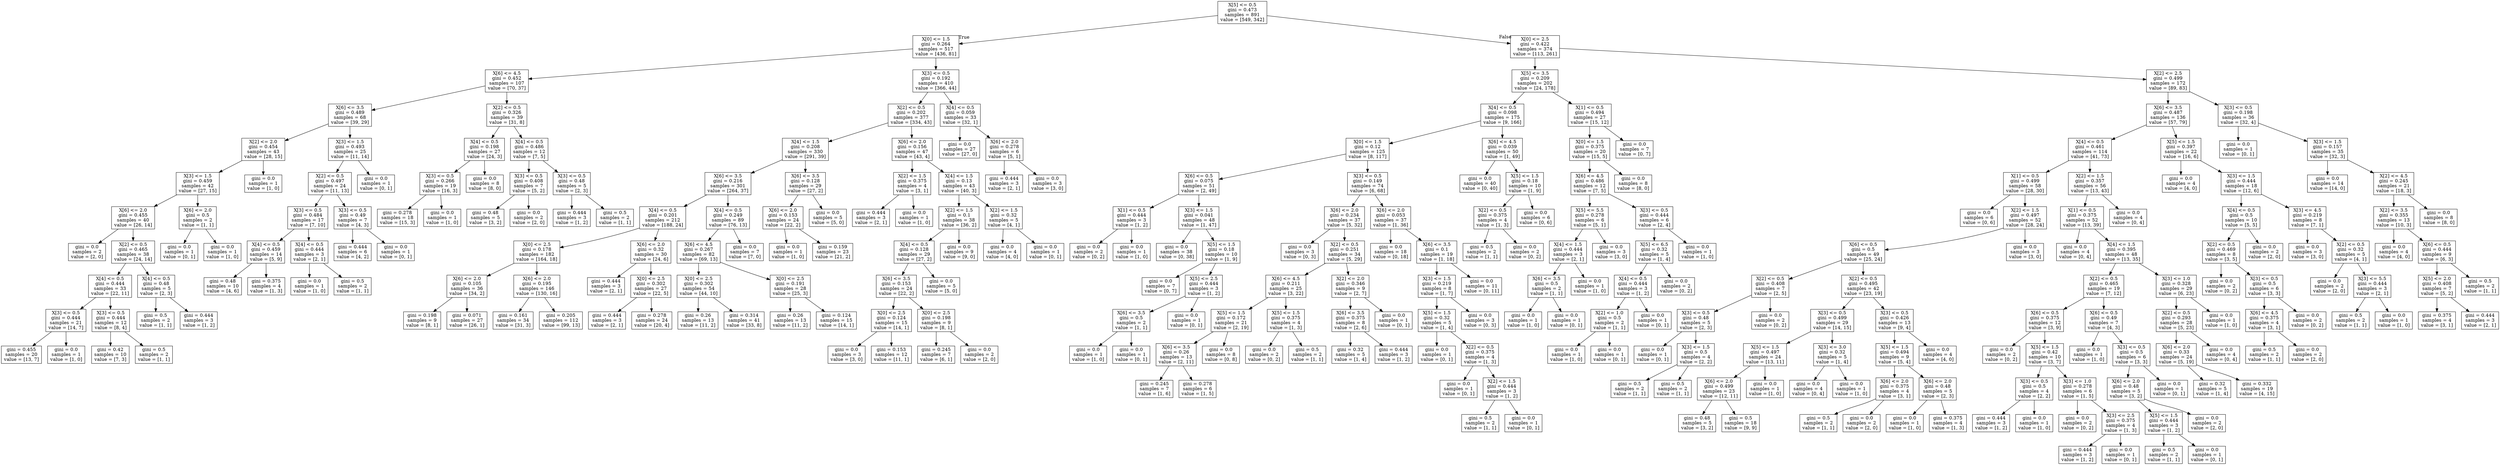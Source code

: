 digraph Tree {
node [shape=box] ;
0 [label="X[5] <= 0.5\ngini = 0.473\nsamples = 891\nvalue = [549, 342]"] ;
1 [label="X[0] <= 1.5\ngini = 0.264\nsamples = 517\nvalue = [436, 81]"] ;
0 -> 1 [labeldistance=2.5, labelangle=45, headlabel="True"] ;
2 [label="X[6] <= 4.5\ngini = 0.452\nsamples = 107\nvalue = [70, 37]"] ;
1 -> 2 ;
3 [label="X[6] <= 3.5\ngini = 0.489\nsamples = 68\nvalue = [39, 29]"] ;
2 -> 3 ;
4 [label="X[2] <= 2.0\ngini = 0.454\nsamples = 43\nvalue = [28, 15]"] ;
3 -> 4 ;
5 [label="X[3] <= 1.5\ngini = 0.459\nsamples = 42\nvalue = [27, 15]"] ;
4 -> 5 ;
6 [label="X[6] <= 2.0\ngini = 0.455\nsamples = 40\nvalue = [26, 14]"] ;
5 -> 6 ;
7 [label="gini = 0.0\nsamples = 2\nvalue = [2, 0]"] ;
6 -> 7 ;
8 [label="X[2] <= 0.5\ngini = 0.465\nsamples = 38\nvalue = [24, 14]"] ;
6 -> 8 ;
9 [label="X[4] <= 0.5\ngini = 0.444\nsamples = 33\nvalue = [22, 11]"] ;
8 -> 9 ;
10 [label="X[3] <= 0.5\ngini = 0.444\nsamples = 21\nvalue = [14, 7]"] ;
9 -> 10 ;
11 [label="gini = 0.455\nsamples = 20\nvalue = [13, 7]"] ;
10 -> 11 ;
12 [label="gini = 0.0\nsamples = 1\nvalue = [1, 0]"] ;
10 -> 12 ;
13 [label="X[3] <= 0.5\ngini = 0.444\nsamples = 12\nvalue = [8, 4]"] ;
9 -> 13 ;
14 [label="gini = 0.42\nsamples = 10\nvalue = [7, 3]"] ;
13 -> 14 ;
15 [label="gini = 0.5\nsamples = 2\nvalue = [1, 1]"] ;
13 -> 15 ;
16 [label="X[4] <= 0.5\ngini = 0.48\nsamples = 5\nvalue = [2, 3]"] ;
8 -> 16 ;
17 [label="gini = 0.5\nsamples = 2\nvalue = [1, 1]"] ;
16 -> 17 ;
18 [label="gini = 0.444\nsamples = 3\nvalue = [1, 2]"] ;
16 -> 18 ;
19 [label="X[6] <= 2.0\ngini = 0.5\nsamples = 2\nvalue = [1, 1]"] ;
5 -> 19 ;
20 [label="gini = 0.0\nsamples = 1\nvalue = [0, 1]"] ;
19 -> 20 ;
21 [label="gini = 0.0\nsamples = 1\nvalue = [1, 0]"] ;
19 -> 21 ;
22 [label="gini = 0.0\nsamples = 1\nvalue = [1, 0]"] ;
4 -> 22 ;
23 [label="X[3] <= 1.5\ngini = 0.493\nsamples = 25\nvalue = [11, 14]"] ;
3 -> 23 ;
24 [label="X[2] <= 0.5\ngini = 0.497\nsamples = 24\nvalue = [11, 13]"] ;
23 -> 24 ;
25 [label="X[3] <= 0.5\ngini = 0.484\nsamples = 17\nvalue = [7, 10]"] ;
24 -> 25 ;
26 [label="X[4] <= 0.5\ngini = 0.459\nsamples = 14\nvalue = [5, 9]"] ;
25 -> 26 ;
27 [label="gini = 0.48\nsamples = 10\nvalue = [4, 6]"] ;
26 -> 27 ;
28 [label="gini = 0.375\nsamples = 4\nvalue = [1, 3]"] ;
26 -> 28 ;
29 [label="X[4] <= 0.5\ngini = 0.444\nsamples = 3\nvalue = [2, 1]"] ;
25 -> 29 ;
30 [label="gini = 0.0\nsamples = 1\nvalue = [1, 0]"] ;
29 -> 30 ;
31 [label="gini = 0.5\nsamples = 2\nvalue = [1, 1]"] ;
29 -> 31 ;
32 [label="X[3] <= 0.5\ngini = 0.49\nsamples = 7\nvalue = [4, 3]"] ;
24 -> 32 ;
33 [label="gini = 0.444\nsamples = 6\nvalue = [4, 2]"] ;
32 -> 33 ;
34 [label="gini = 0.0\nsamples = 1\nvalue = [0, 1]"] ;
32 -> 34 ;
35 [label="gini = 0.0\nsamples = 1\nvalue = [0, 1]"] ;
23 -> 35 ;
36 [label="X[2] <= 0.5\ngini = 0.326\nsamples = 39\nvalue = [31, 8]"] ;
2 -> 36 ;
37 [label="X[4] <= 0.5\ngini = 0.198\nsamples = 27\nvalue = [24, 3]"] ;
36 -> 37 ;
38 [label="X[3] <= 0.5\ngini = 0.266\nsamples = 19\nvalue = [16, 3]"] ;
37 -> 38 ;
39 [label="gini = 0.278\nsamples = 18\nvalue = [15, 3]"] ;
38 -> 39 ;
40 [label="gini = 0.0\nsamples = 1\nvalue = [1, 0]"] ;
38 -> 40 ;
41 [label="gini = 0.0\nsamples = 8\nvalue = [8, 0]"] ;
37 -> 41 ;
42 [label="X[4] <= 0.5\ngini = 0.486\nsamples = 12\nvalue = [7, 5]"] ;
36 -> 42 ;
43 [label="X[3] <= 0.5\ngini = 0.408\nsamples = 7\nvalue = [5, 2]"] ;
42 -> 43 ;
44 [label="gini = 0.48\nsamples = 5\nvalue = [3, 2]"] ;
43 -> 44 ;
45 [label="gini = 0.0\nsamples = 2\nvalue = [2, 0]"] ;
43 -> 45 ;
46 [label="X[3] <= 0.5\ngini = 0.48\nsamples = 5\nvalue = [2, 3]"] ;
42 -> 46 ;
47 [label="gini = 0.444\nsamples = 3\nvalue = [1, 2]"] ;
46 -> 47 ;
48 [label="gini = 0.5\nsamples = 2\nvalue = [1, 1]"] ;
46 -> 48 ;
49 [label="X[3] <= 0.5\ngini = 0.192\nsamples = 410\nvalue = [366, 44]"] ;
1 -> 49 ;
50 [label="X[2] <= 0.5\ngini = 0.202\nsamples = 377\nvalue = [334, 43]"] ;
49 -> 50 ;
51 [label="X[4] <= 1.5\ngini = 0.208\nsamples = 330\nvalue = [291, 39]"] ;
50 -> 51 ;
52 [label="X[6] <= 3.5\ngini = 0.216\nsamples = 301\nvalue = [264, 37]"] ;
51 -> 52 ;
53 [label="X[4] <= 0.5\ngini = 0.201\nsamples = 212\nvalue = [188, 24]"] ;
52 -> 53 ;
54 [label="X[0] <= 2.5\ngini = 0.178\nsamples = 182\nvalue = [164, 18]"] ;
53 -> 54 ;
55 [label="X[6] <= 2.0\ngini = 0.105\nsamples = 36\nvalue = [34, 2]"] ;
54 -> 55 ;
56 [label="gini = 0.198\nsamples = 9\nvalue = [8, 1]"] ;
55 -> 56 ;
57 [label="gini = 0.071\nsamples = 27\nvalue = [26, 1]"] ;
55 -> 57 ;
58 [label="X[6] <= 2.0\ngini = 0.195\nsamples = 146\nvalue = [130, 16]"] ;
54 -> 58 ;
59 [label="gini = 0.161\nsamples = 34\nvalue = [31, 3]"] ;
58 -> 59 ;
60 [label="gini = 0.205\nsamples = 112\nvalue = [99, 13]"] ;
58 -> 60 ;
61 [label="X[6] <= 2.0\ngini = 0.32\nsamples = 30\nvalue = [24, 6]"] ;
53 -> 61 ;
62 [label="gini = 0.444\nsamples = 3\nvalue = [2, 1]"] ;
61 -> 62 ;
63 [label="X[0] <= 2.5\ngini = 0.302\nsamples = 27\nvalue = [22, 5]"] ;
61 -> 63 ;
64 [label="gini = 0.444\nsamples = 3\nvalue = [2, 1]"] ;
63 -> 64 ;
65 [label="gini = 0.278\nsamples = 24\nvalue = [20, 4]"] ;
63 -> 65 ;
66 [label="X[4] <= 0.5\ngini = 0.249\nsamples = 89\nvalue = [76, 13]"] ;
52 -> 66 ;
67 [label="X[6] <= 4.5\ngini = 0.267\nsamples = 82\nvalue = [69, 13]"] ;
66 -> 67 ;
68 [label="X[0] <= 2.5\ngini = 0.302\nsamples = 54\nvalue = [44, 10]"] ;
67 -> 68 ;
69 [label="gini = 0.26\nsamples = 13\nvalue = [11, 2]"] ;
68 -> 69 ;
70 [label="gini = 0.314\nsamples = 41\nvalue = [33, 8]"] ;
68 -> 70 ;
71 [label="X[0] <= 2.5\ngini = 0.191\nsamples = 28\nvalue = [25, 3]"] ;
67 -> 71 ;
72 [label="gini = 0.26\nsamples = 13\nvalue = [11, 2]"] ;
71 -> 72 ;
73 [label="gini = 0.124\nsamples = 15\nvalue = [14, 1]"] ;
71 -> 73 ;
74 [label="gini = 0.0\nsamples = 7\nvalue = [7, 0]"] ;
66 -> 74 ;
75 [label="X[6] <= 3.5\ngini = 0.128\nsamples = 29\nvalue = [27, 2]"] ;
51 -> 75 ;
76 [label="X[6] <= 2.0\ngini = 0.153\nsamples = 24\nvalue = [22, 2]"] ;
75 -> 76 ;
77 [label="gini = 0.0\nsamples = 1\nvalue = [1, 0]"] ;
76 -> 77 ;
78 [label="gini = 0.159\nsamples = 23\nvalue = [21, 2]"] ;
76 -> 78 ;
79 [label="gini = 0.0\nsamples = 5\nvalue = [5, 0]"] ;
75 -> 79 ;
80 [label="X[6] <= 2.0\ngini = 0.156\nsamples = 47\nvalue = [43, 4]"] ;
50 -> 80 ;
81 [label="X[2] <= 1.5\ngini = 0.375\nsamples = 4\nvalue = [3, 1]"] ;
80 -> 81 ;
82 [label="gini = 0.444\nsamples = 3\nvalue = [2, 1]"] ;
81 -> 82 ;
83 [label="gini = 0.0\nsamples = 1\nvalue = [1, 0]"] ;
81 -> 83 ;
84 [label="X[4] <= 1.5\ngini = 0.13\nsamples = 43\nvalue = [40, 3]"] ;
80 -> 84 ;
85 [label="X[2] <= 1.5\ngini = 0.1\nsamples = 38\nvalue = [36, 2]"] ;
84 -> 85 ;
86 [label="X[4] <= 0.5\ngini = 0.128\nsamples = 29\nvalue = [27, 2]"] ;
85 -> 86 ;
87 [label="X[6] <= 3.5\ngini = 0.153\nsamples = 24\nvalue = [22, 2]"] ;
86 -> 87 ;
88 [label="X[0] <= 2.5\ngini = 0.124\nsamples = 15\nvalue = [14, 1]"] ;
87 -> 88 ;
89 [label="gini = 0.0\nsamples = 3\nvalue = [3, 0]"] ;
88 -> 89 ;
90 [label="gini = 0.153\nsamples = 12\nvalue = [11, 1]"] ;
88 -> 90 ;
91 [label="X[0] <= 2.5\ngini = 0.198\nsamples = 9\nvalue = [8, 1]"] ;
87 -> 91 ;
92 [label="gini = 0.245\nsamples = 7\nvalue = [6, 1]"] ;
91 -> 92 ;
93 [label="gini = 0.0\nsamples = 2\nvalue = [2, 0]"] ;
91 -> 93 ;
94 [label="gini = 0.0\nsamples = 5\nvalue = [5, 0]"] ;
86 -> 94 ;
95 [label="gini = 0.0\nsamples = 9\nvalue = [9, 0]"] ;
85 -> 95 ;
96 [label="X[2] <= 1.5\ngini = 0.32\nsamples = 5\nvalue = [4, 1]"] ;
84 -> 96 ;
97 [label="gini = 0.0\nsamples = 4\nvalue = [4, 0]"] ;
96 -> 97 ;
98 [label="gini = 0.0\nsamples = 1\nvalue = [0, 1]"] ;
96 -> 98 ;
99 [label="X[4] <= 0.5\ngini = 0.059\nsamples = 33\nvalue = [32, 1]"] ;
49 -> 99 ;
100 [label="gini = 0.0\nsamples = 27\nvalue = [27, 0]"] ;
99 -> 100 ;
101 [label="X[6] <= 2.0\ngini = 0.278\nsamples = 6\nvalue = [5, 1]"] ;
99 -> 101 ;
102 [label="gini = 0.444\nsamples = 3\nvalue = [2, 1]"] ;
101 -> 102 ;
103 [label="gini = 0.0\nsamples = 3\nvalue = [3, 0]"] ;
101 -> 103 ;
104 [label="X[0] <= 2.5\ngini = 0.422\nsamples = 374\nvalue = [113, 261]"] ;
0 -> 104 [labeldistance=2.5, labelangle=-45, headlabel="False"] ;
105 [label="X[5] <= 3.5\ngini = 0.209\nsamples = 202\nvalue = [24, 178]"] ;
104 -> 105 ;
106 [label="X[4] <= 0.5\ngini = 0.098\nsamples = 175\nvalue = [9, 166]"] ;
105 -> 106 ;
107 [label="X[0] <= 1.5\ngini = 0.12\nsamples = 125\nvalue = [8, 117]"] ;
106 -> 107 ;
108 [label="X[6] <= 0.5\ngini = 0.075\nsamples = 51\nvalue = [2, 49]"] ;
107 -> 108 ;
109 [label="X[1] <= 0.5\ngini = 0.444\nsamples = 3\nvalue = [1, 2]"] ;
108 -> 109 ;
110 [label="gini = 0.0\nsamples = 2\nvalue = [0, 2]"] ;
109 -> 110 ;
111 [label="gini = 0.0\nsamples = 1\nvalue = [1, 0]"] ;
109 -> 111 ;
112 [label="X[3] <= 1.5\ngini = 0.041\nsamples = 48\nvalue = [1, 47]"] ;
108 -> 112 ;
113 [label="gini = 0.0\nsamples = 38\nvalue = [0, 38]"] ;
112 -> 113 ;
114 [label="X[5] <= 1.5\ngini = 0.18\nsamples = 10\nvalue = [1, 9]"] ;
112 -> 114 ;
115 [label="gini = 0.0\nsamples = 7\nvalue = [0, 7]"] ;
114 -> 115 ;
116 [label="X[5] <= 2.5\ngini = 0.444\nsamples = 3\nvalue = [1, 2]"] ;
114 -> 116 ;
117 [label="X[6] <= 3.5\ngini = 0.5\nsamples = 2\nvalue = [1, 1]"] ;
116 -> 117 ;
118 [label="gini = 0.0\nsamples = 1\nvalue = [1, 0]"] ;
117 -> 118 ;
119 [label="gini = 0.0\nsamples = 1\nvalue = [0, 1]"] ;
117 -> 119 ;
120 [label="gini = 0.0\nsamples = 1\nvalue = [0, 1]"] ;
116 -> 120 ;
121 [label="X[3] <= 0.5\ngini = 0.149\nsamples = 74\nvalue = [6, 68]"] ;
107 -> 121 ;
122 [label="X[6] <= 2.0\ngini = 0.234\nsamples = 37\nvalue = [5, 32]"] ;
121 -> 122 ;
123 [label="gini = 0.0\nsamples = 3\nvalue = [0, 3]"] ;
122 -> 123 ;
124 [label="X[2] <= 0.5\ngini = 0.251\nsamples = 34\nvalue = [5, 29]"] ;
122 -> 124 ;
125 [label="X[6] <= 4.5\ngini = 0.211\nsamples = 25\nvalue = [3, 22]"] ;
124 -> 125 ;
126 [label="X[5] <= 1.5\ngini = 0.172\nsamples = 21\nvalue = [2, 19]"] ;
125 -> 126 ;
127 [label="X[6] <= 3.5\ngini = 0.26\nsamples = 13\nvalue = [2, 11]"] ;
126 -> 127 ;
128 [label="gini = 0.245\nsamples = 7\nvalue = [1, 6]"] ;
127 -> 128 ;
129 [label="gini = 0.278\nsamples = 6\nvalue = [1, 5]"] ;
127 -> 129 ;
130 [label="gini = 0.0\nsamples = 8\nvalue = [0, 8]"] ;
126 -> 130 ;
131 [label="X[5] <= 1.5\ngini = 0.375\nsamples = 4\nvalue = [1, 3]"] ;
125 -> 131 ;
132 [label="gini = 0.0\nsamples = 2\nvalue = [0, 2]"] ;
131 -> 132 ;
133 [label="gini = 0.5\nsamples = 2\nvalue = [1, 1]"] ;
131 -> 133 ;
134 [label="X[2] <= 2.0\ngini = 0.346\nsamples = 9\nvalue = [2, 7]"] ;
124 -> 134 ;
135 [label="X[6] <= 3.5\ngini = 0.375\nsamples = 8\nvalue = [2, 6]"] ;
134 -> 135 ;
136 [label="gini = 0.32\nsamples = 5\nvalue = [1, 4]"] ;
135 -> 136 ;
137 [label="gini = 0.444\nsamples = 3\nvalue = [1, 2]"] ;
135 -> 137 ;
138 [label="gini = 0.0\nsamples = 1\nvalue = [0, 1]"] ;
134 -> 138 ;
139 [label="X[6] <= 2.0\ngini = 0.053\nsamples = 37\nvalue = [1, 36]"] ;
121 -> 139 ;
140 [label="gini = 0.0\nsamples = 18\nvalue = [0, 18]"] ;
139 -> 140 ;
141 [label="X[6] <= 3.5\ngini = 0.1\nsamples = 19\nvalue = [1, 18]"] ;
139 -> 141 ;
142 [label="X[3] <= 1.5\ngini = 0.219\nsamples = 8\nvalue = [1, 7]"] ;
141 -> 142 ;
143 [label="X[5] <= 1.5\ngini = 0.32\nsamples = 5\nvalue = [1, 4]"] ;
142 -> 143 ;
144 [label="gini = 0.0\nsamples = 1\nvalue = [0, 1]"] ;
143 -> 144 ;
145 [label="X[2] <= 0.5\ngini = 0.375\nsamples = 4\nvalue = [1, 3]"] ;
143 -> 145 ;
146 [label="gini = 0.0\nsamples = 1\nvalue = [0, 1]"] ;
145 -> 146 ;
147 [label="X[2] <= 1.5\ngini = 0.444\nsamples = 3\nvalue = [1, 2]"] ;
145 -> 147 ;
148 [label="gini = 0.5\nsamples = 2\nvalue = [1, 1]"] ;
147 -> 148 ;
149 [label="gini = 0.0\nsamples = 1\nvalue = [0, 1]"] ;
147 -> 149 ;
150 [label="gini = 0.0\nsamples = 3\nvalue = [0, 3]"] ;
142 -> 150 ;
151 [label="gini = 0.0\nsamples = 11\nvalue = [0, 11]"] ;
141 -> 151 ;
152 [label="X[6] <= 4.5\ngini = 0.039\nsamples = 50\nvalue = [1, 49]"] ;
106 -> 152 ;
153 [label="gini = 0.0\nsamples = 40\nvalue = [0, 40]"] ;
152 -> 153 ;
154 [label="X[5] <= 1.5\ngini = 0.18\nsamples = 10\nvalue = [1, 9]"] ;
152 -> 154 ;
155 [label="X[2] <= 0.5\ngini = 0.375\nsamples = 4\nvalue = [1, 3]"] ;
154 -> 155 ;
156 [label="gini = 0.5\nsamples = 2\nvalue = [1, 1]"] ;
155 -> 156 ;
157 [label="gini = 0.0\nsamples = 2\nvalue = [0, 2]"] ;
155 -> 157 ;
158 [label="gini = 0.0\nsamples = 6\nvalue = [0, 6]"] ;
154 -> 158 ;
159 [label="X[1] <= 0.5\ngini = 0.494\nsamples = 27\nvalue = [15, 12]"] ;
105 -> 159 ;
160 [label="X[0] <= 1.5\ngini = 0.375\nsamples = 20\nvalue = [15, 5]"] ;
159 -> 160 ;
161 [label="X[6] <= 4.5\ngini = 0.486\nsamples = 12\nvalue = [7, 5]"] ;
160 -> 161 ;
162 [label="X[5] <= 5.5\ngini = 0.278\nsamples = 6\nvalue = [5, 1]"] ;
161 -> 162 ;
163 [label="X[4] <= 1.5\ngini = 0.444\nsamples = 3\nvalue = [2, 1]"] ;
162 -> 163 ;
164 [label="X[6] <= 3.5\ngini = 0.5\nsamples = 2\nvalue = [1, 1]"] ;
163 -> 164 ;
165 [label="gini = 0.0\nsamples = 1\nvalue = [1, 0]"] ;
164 -> 165 ;
166 [label="gini = 0.0\nsamples = 1\nvalue = [0, 1]"] ;
164 -> 166 ;
167 [label="gini = 0.0\nsamples = 1\nvalue = [1, 0]"] ;
163 -> 167 ;
168 [label="gini = 0.0\nsamples = 3\nvalue = [3, 0]"] ;
162 -> 168 ;
169 [label="X[3] <= 0.5\ngini = 0.444\nsamples = 6\nvalue = [2, 4]"] ;
161 -> 169 ;
170 [label="X[5] <= 6.5\ngini = 0.32\nsamples = 5\nvalue = [1, 4]"] ;
169 -> 170 ;
171 [label="X[4] <= 0.5\ngini = 0.444\nsamples = 3\nvalue = [1, 2]"] ;
170 -> 171 ;
172 [label="X[2] <= 1.0\ngini = 0.5\nsamples = 2\nvalue = [1, 1]"] ;
171 -> 172 ;
173 [label="gini = 0.0\nsamples = 1\nvalue = [1, 0]"] ;
172 -> 173 ;
174 [label="gini = 0.0\nsamples = 1\nvalue = [0, 1]"] ;
172 -> 174 ;
175 [label="gini = 0.0\nsamples = 1\nvalue = [0, 1]"] ;
171 -> 175 ;
176 [label="gini = 0.0\nsamples = 2\nvalue = [0, 2]"] ;
170 -> 176 ;
177 [label="gini = 0.0\nsamples = 1\nvalue = [1, 0]"] ;
169 -> 177 ;
178 [label="gini = 0.0\nsamples = 8\nvalue = [8, 0]"] ;
160 -> 178 ;
179 [label="gini = 0.0\nsamples = 7\nvalue = [0, 7]"] ;
159 -> 179 ;
180 [label="X[2] <= 2.5\ngini = 0.499\nsamples = 172\nvalue = [89, 83]"] ;
104 -> 180 ;
181 [label="X[6] <= 3.5\ngini = 0.487\nsamples = 136\nvalue = [57, 79]"] ;
180 -> 181 ;
182 [label="X[4] <= 0.5\ngini = 0.461\nsamples = 114\nvalue = [41, 73]"] ;
181 -> 182 ;
183 [label="X[1] <= 0.5\ngini = 0.499\nsamples = 58\nvalue = [28, 30]"] ;
182 -> 183 ;
184 [label="gini = 0.0\nsamples = 6\nvalue = [0, 6]"] ;
183 -> 184 ;
185 [label="X[2] <= 1.5\ngini = 0.497\nsamples = 52\nvalue = [28, 24]"] ;
183 -> 185 ;
186 [label="X[6] <= 0.5\ngini = 0.5\nsamples = 49\nvalue = [25, 24]"] ;
185 -> 186 ;
187 [label="X[2] <= 0.5\ngini = 0.408\nsamples = 7\nvalue = [2, 5]"] ;
186 -> 187 ;
188 [label="X[3] <= 0.5\ngini = 0.48\nsamples = 5\nvalue = [2, 3]"] ;
187 -> 188 ;
189 [label="gini = 0.0\nsamples = 1\nvalue = [0, 1]"] ;
188 -> 189 ;
190 [label="X[3] <= 1.5\ngini = 0.5\nsamples = 4\nvalue = [2, 2]"] ;
188 -> 190 ;
191 [label="gini = 0.5\nsamples = 2\nvalue = [1, 1]"] ;
190 -> 191 ;
192 [label="gini = 0.5\nsamples = 2\nvalue = [1, 1]"] ;
190 -> 192 ;
193 [label="gini = 0.0\nsamples = 2\nvalue = [0, 2]"] ;
187 -> 193 ;
194 [label="X[2] <= 0.5\ngini = 0.495\nsamples = 42\nvalue = [23, 19]"] ;
186 -> 194 ;
195 [label="X[3] <= 0.5\ngini = 0.499\nsamples = 29\nvalue = [14, 15]"] ;
194 -> 195 ;
196 [label="X[5] <= 1.5\ngini = 0.497\nsamples = 24\nvalue = [13, 11]"] ;
195 -> 196 ;
197 [label="X[6] <= 2.0\ngini = 0.499\nsamples = 23\nvalue = [12, 11]"] ;
196 -> 197 ;
198 [label="gini = 0.48\nsamples = 5\nvalue = [3, 2]"] ;
197 -> 198 ;
199 [label="gini = 0.5\nsamples = 18\nvalue = [9, 9]"] ;
197 -> 199 ;
200 [label="gini = 0.0\nsamples = 1\nvalue = [1, 0]"] ;
196 -> 200 ;
201 [label="X[3] <= 3.0\ngini = 0.32\nsamples = 5\nvalue = [1, 4]"] ;
195 -> 201 ;
202 [label="gini = 0.0\nsamples = 4\nvalue = [0, 4]"] ;
201 -> 202 ;
203 [label="gini = 0.0\nsamples = 1\nvalue = [1, 0]"] ;
201 -> 203 ;
204 [label="X[3] <= 0.5\ngini = 0.426\nsamples = 13\nvalue = [9, 4]"] ;
194 -> 204 ;
205 [label="X[5] <= 1.5\ngini = 0.494\nsamples = 9\nvalue = [5, 4]"] ;
204 -> 205 ;
206 [label="X[6] <= 2.0\ngini = 0.375\nsamples = 4\nvalue = [3, 1]"] ;
205 -> 206 ;
207 [label="gini = 0.5\nsamples = 2\nvalue = [1, 1]"] ;
206 -> 207 ;
208 [label="gini = 0.0\nsamples = 2\nvalue = [2, 0]"] ;
206 -> 208 ;
209 [label="X[6] <= 2.0\ngini = 0.48\nsamples = 5\nvalue = [2, 3]"] ;
205 -> 209 ;
210 [label="gini = 0.0\nsamples = 1\nvalue = [1, 0]"] ;
209 -> 210 ;
211 [label="gini = 0.375\nsamples = 4\nvalue = [1, 3]"] ;
209 -> 211 ;
212 [label="gini = 0.0\nsamples = 4\nvalue = [4, 0]"] ;
204 -> 212 ;
213 [label="gini = 0.0\nsamples = 3\nvalue = [3, 0]"] ;
185 -> 213 ;
214 [label="X[2] <= 1.5\ngini = 0.357\nsamples = 56\nvalue = [13, 43]"] ;
182 -> 214 ;
215 [label="X[1] <= 0.5\ngini = 0.375\nsamples = 52\nvalue = [13, 39]"] ;
214 -> 215 ;
216 [label="gini = 0.0\nsamples = 4\nvalue = [0, 4]"] ;
215 -> 216 ;
217 [label="X[4] <= 1.5\ngini = 0.395\nsamples = 48\nvalue = [13, 35]"] ;
215 -> 217 ;
218 [label="X[2] <= 0.5\ngini = 0.465\nsamples = 19\nvalue = [7, 12]"] ;
217 -> 218 ;
219 [label="X[6] <= 0.5\ngini = 0.375\nsamples = 12\nvalue = [3, 9]"] ;
218 -> 219 ;
220 [label="gini = 0.0\nsamples = 2\nvalue = [0, 2]"] ;
219 -> 220 ;
221 [label="X[5] <= 1.5\ngini = 0.42\nsamples = 10\nvalue = [3, 7]"] ;
219 -> 221 ;
222 [label="X[3] <= 0.5\ngini = 0.5\nsamples = 4\nvalue = [2, 2]"] ;
221 -> 222 ;
223 [label="gini = 0.444\nsamples = 3\nvalue = [1, 2]"] ;
222 -> 223 ;
224 [label="gini = 0.0\nsamples = 1\nvalue = [1, 0]"] ;
222 -> 224 ;
225 [label="X[3] <= 1.0\ngini = 0.278\nsamples = 6\nvalue = [1, 5]"] ;
221 -> 225 ;
226 [label="gini = 0.0\nsamples = 2\nvalue = [0, 2]"] ;
225 -> 226 ;
227 [label="X[3] <= 2.5\ngini = 0.375\nsamples = 4\nvalue = [1, 3]"] ;
225 -> 227 ;
228 [label="gini = 0.444\nsamples = 3\nvalue = [1, 2]"] ;
227 -> 228 ;
229 [label="gini = 0.0\nsamples = 1\nvalue = [0, 1]"] ;
227 -> 229 ;
230 [label="X[6] <= 0.5\ngini = 0.49\nsamples = 7\nvalue = [4, 3]"] ;
218 -> 230 ;
231 [label="gini = 0.0\nsamples = 1\nvalue = [1, 0]"] ;
230 -> 231 ;
232 [label="X[3] <= 0.5\ngini = 0.5\nsamples = 6\nvalue = [3, 3]"] ;
230 -> 232 ;
233 [label="X[6] <= 2.0\ngini = 0.48\nsamples = 5\nvalue = [3, 2]"] ;
232 -> 233 ;
234 [label="X[5] <= 1.5\ngini = 0.444\nsamples = 3\nvalue = [1, 2]"] ;
233 -> 234 ;
235 [label="gini = 0.5\nsamples = 2\nvalue = [1, 1]"] ;
234 -> 235 ;
236 [label="gini = 0.0\nsamples = 1\nvalue = [0, 1]"] ;
234 -> 236 ;
237 [label="gini = 0.0\nsamples = 2\nvalue = [2, 0]"] ;
233 -> 237 ;
238 [label="gini = 0.0\nsamples = 1\nvalue = [0, 1]"] ;
232 -> 238 ;
239 [label="X[3] <= 1.0\ngini = 0.328\nsamples = 29\nvalue = [6, 23]"] ;
217 -> 239 ;
240 [label="X[2] <= 0.5\ngini = 0.293\nsamples = 28\nvalue = [5, 23]"] ;
239 -> 240 ;
241 [label="X[6] <= 2.0\ngini = 0.33\nsamples = 24\nvalue = [5, 19]"] ;
240 -> 241 ;
242 [label="gini = 0.32\nsamples = 5\nvalue = [1, 4]"] ;
241 -> 242 ;
243 [label="gini = 0.332\nsamples = 19\nvalue = [4, 15]"] ;
241 -> 243 ;
244 [label="gini = 0.0\nsamples = 4\nvalue = [0, 4]"] ;
240 -> 244 ;
245 [label="gini = 0.0\nsamples = 1\nvalue = [1, 0]"] ;
239 -> 245 ;
246 [label="gini = 0.0\nsamples = 4\nvalue = [0, 4]"] ;
214 -> 246 ;
247 [label="X[5] <= 1.5\ngini = 0.397\nsamples = 22\nvalue = [16, 6]"] ;
181 -> 247 ;
248 [label="gini = 0.0\nsamples = 4\nvalue = [4, 0]"] ;
247 -> 248 ;
249 [label="X[3] <= 1.5\ngini = 0.444\nsamples = 18\nvalue = [12, 6]"] ;
247 -> 249 ;
250 [label="X[4] <= 0.5\ngini = 0.5\nsamples = 10\nvalue = [5, 5]"] ;
249 -> 250 ;
251 [label="X[2] <= 0.5\ngini = 0.469\nsamples = 8\nvalue = [3, 5]"] ;
250 -> 251 ;
252 [label="gini = 0.0\nsamples = 2\nvalue = [0, 2]"] ;
251 -> 252 ;
253 [label="X[3] <= 0.5\ngini = 0.5\nsamples = 6\nvalue = [3, 3]"] ;
251 -> 253 ;
254 [label="X[6] <= 4.5\ngini = 0.375\nsamples = 4\nvalue = [3, 1]"] ;
253 -> 254 ;
255 [label="gini = 0.5\nsamples = 2\nvalue = [1, 1]"] ;
254 -> 255 ;
256 [label="gini = 0.0\nsamples = 2\nvalue = [2, 0]"] ;
254 -> 256 ;
257 [label="gini = 0.0\nsamples = 2\nvalue = [0, 2]"] ;
253 -> 257 ;
258 [label="gini = 0.0\nsamples = 2\nvalue = [2, 0]"] ;
250 -> 258 ;
259 [label="X[3] <= 4.5\ngini = 0.219\nsamples = 8\nvalue = [7, 1]"] ;
249 -> 259 ;
260 [label="gini = 0.0\nsamples = 3\nvalue = [3, 0]"] ;
259 -> 260 ;
261 [label="X[2] <= 0.5\ngini = 0.32\nsamples = 5\nvalue = [4, 1]"] ;
259 -> 261 ;
262 [label="gini = 0.0\nsamples = 2\nvalue = [2, 0]"] ;
261 -> 262 ;
263 [label="X[3] <= 5.5\ngini = 0.444\nsamples = 3\nvalue = [2, 1]"] ;
261 -> 263 ;
264 [label="gini = 0.5\nsamples = 2\nvalue = [1, 1]"] ;
263 -> 264 ;
265 [label="gini = 0.0\nsamples = 1\nvalue = [1, 0]"] ;
263 -> 265 ;
266 [label="X[3] <= 0.5\ngini = 0.198\nsamples = 36\nvalue = [32, 4]"] ;
180 -> 266 ;
267 [label="gini = 0.0\nsamples = 1\nvalue = [0, 1]"] ;
266 -> 267 ;
268 [label="X[3] <= 1.5\ngini = 0.157\nsamples = 35\nvalue = [32, 3]"] ;
266 -> 268 ;
269 [label="gini = 0.0\nsamples = 14\nvalue = [14, 0]"] ;
268 -> 269 ;
270 [label="X[2] <= 4.5\ngini = 0.245\nsamples = 21\nvalue = [18, 3]"] ;
268 -> 270 ;
271 [label="X[2] <= 3.5\ngini = 0.355\nsamples = 13\nvalue = [10, 3]"] ;
270 -> 271 ;
272 [label="gini = 0.0\nsamples = 4\nvalue = [4, 0]"] ;
271 -> 272 ;
273 [label="X[6] <= 0.5\ngini = 0.444\nsamples = 9\nvalue = [6, 3]"] ;
271 -> 273 ;
274 [label="X[5] <= 2.0\ngini = 0.408\nsamples = 7\nvalue = [5, 2]"] ;
273 -> 274 ;
275 [label="gini = 0.375\nsamples = 4\nvalue = [3, 1]"] ;
274 -> 275 ;
276 [label="gini = 0.444\nsamples = 3\nvalue = [2, 1]"] ;
274 -> 276 ;
277 [label="gini = 0.5\nsamples = 2\nvalue = [1, 1]"] ;
273 -> 277 ;
278 [label="gini = 0.0\nsamples = 8\nvalue = [8, 0]"] ;
270 -> 278 ;
}

